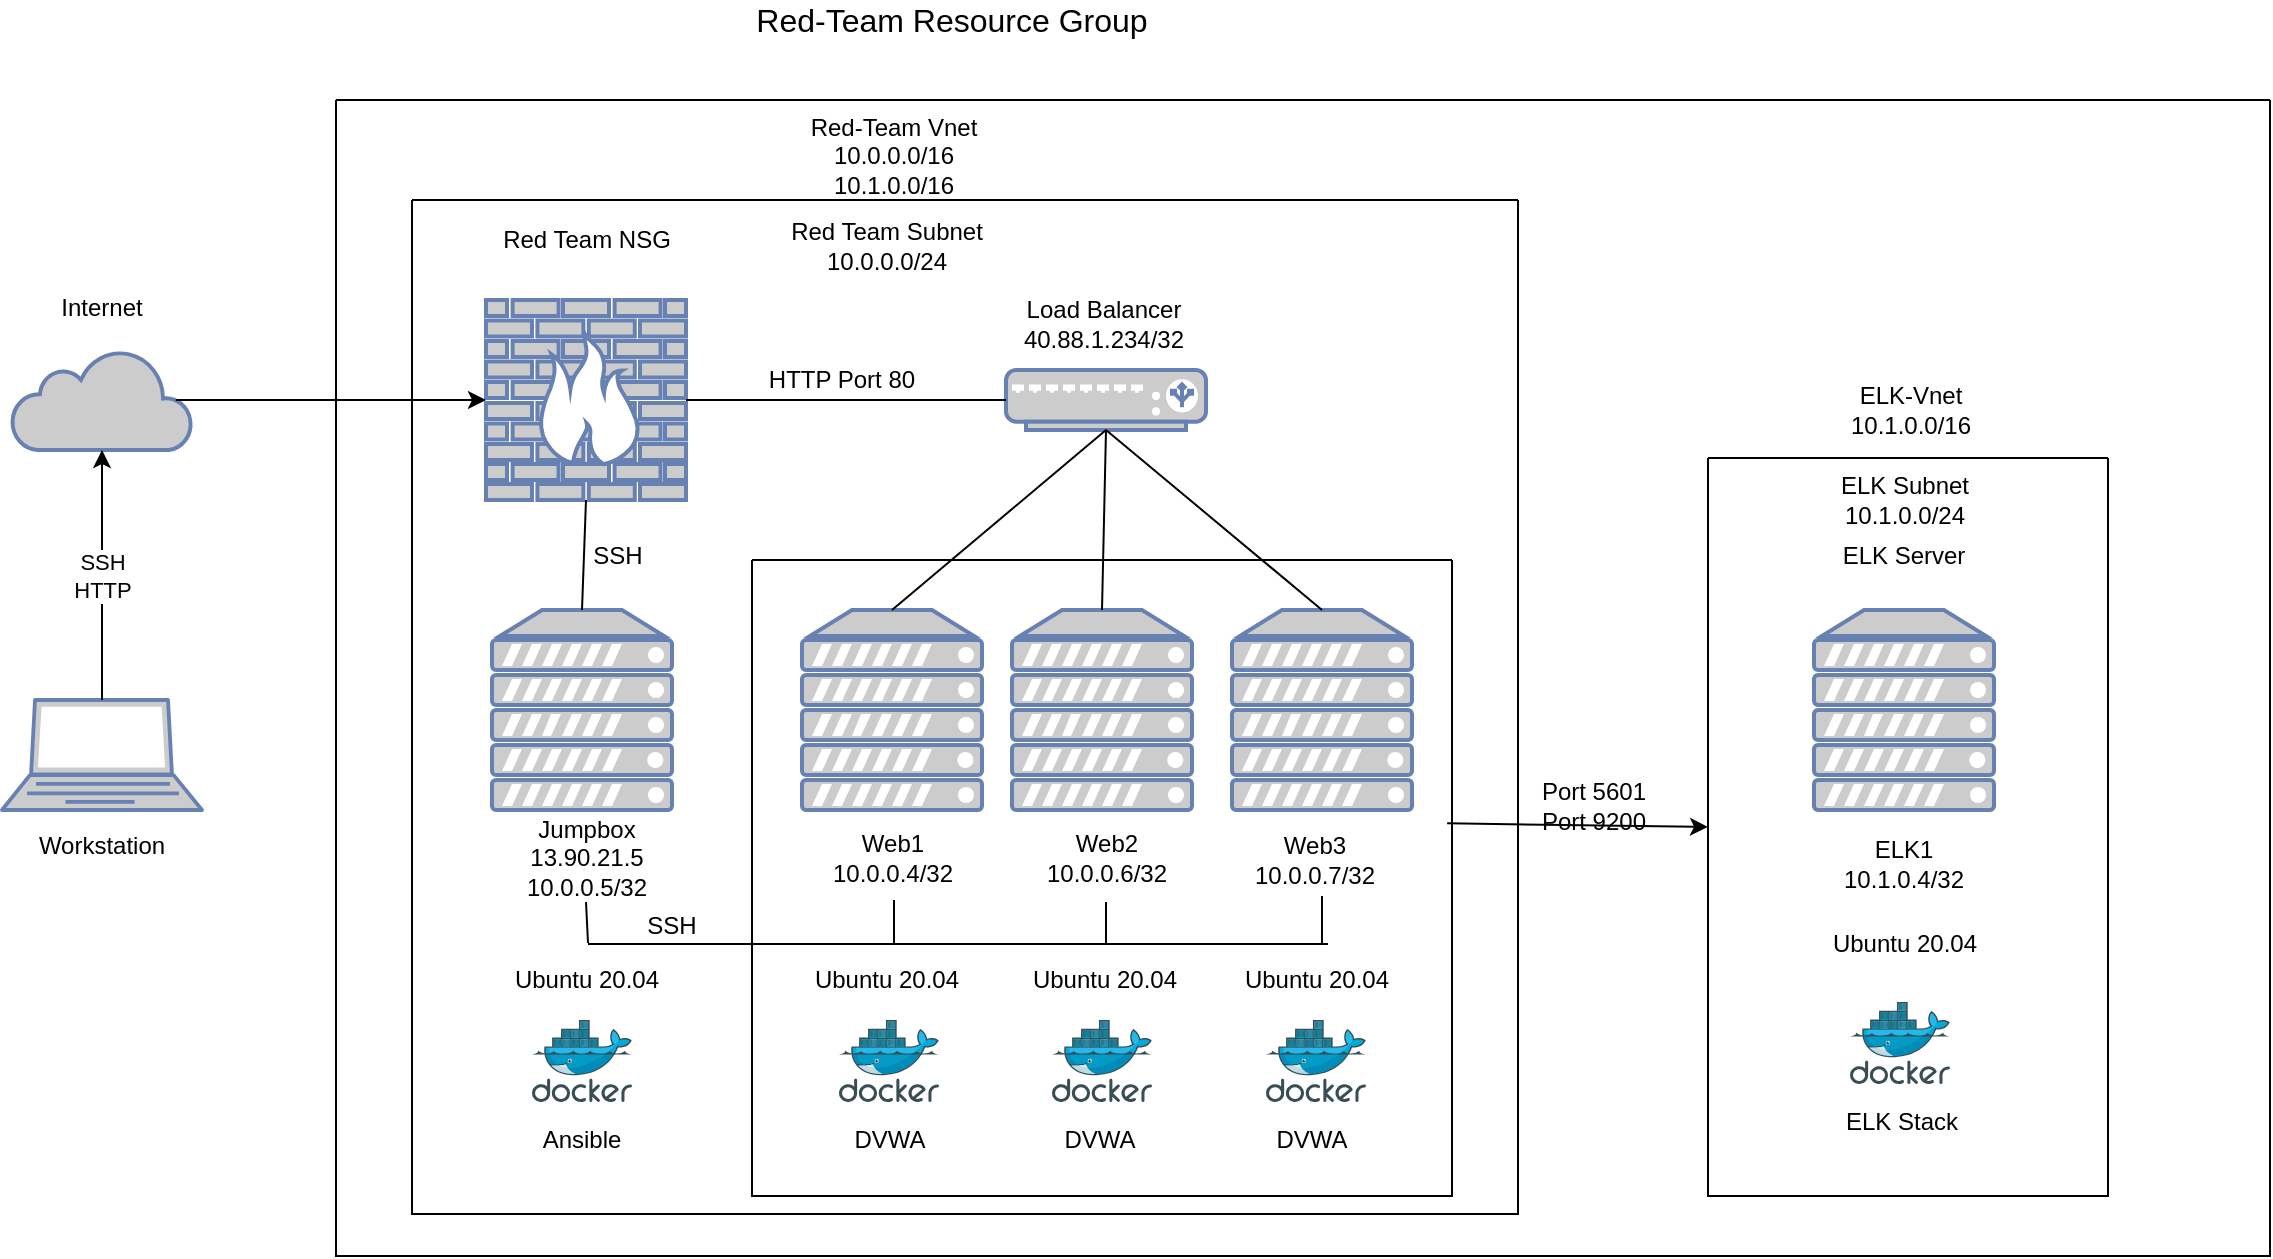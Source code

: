 <mxfile version="14.9.5" type="device"><diagram id="fCRVLdw0TzMrYgYI5Q6V" name="Page-1"><mxGraphModel dx="1574" dy="764" grid="0" gridSize="10" guides="1" tooltips="1" connect="1" arrows="1" fold="1" page="1" pageScale="1" pageWidth="850" pageHeight="1100" math="0" shadow="0"><root><mxCell id="0"/><mxCell id="1" parent="0"/><mxCell id="DUCf_NBqnFPknWxyIbJT-2" value="" style="swimlane;startSize=0;" parent="1" vertex="1"><mxGeometry x="252" y="110" width="967" height="578" as="geometry"/></mxCell><mxCell id="DUCf_NBqnFPknWxyIbJT-11" value="" style="fontColor=#0066CC;verticalAlign=top;verticalLabelPosition=bottom;labelPosition=center;align=center;html=1;outlineConnect=0;fillColor=#CCCCCC;strokeColor=#6881B3;gradientColor=none;gradientDirection=north;strokeWidth=2;shape=mxgraph.networks.firewall;" parent="DUCf_NBqnFPknWxyIbJT-2" vertex="1"><mxGeometry x="75" y="100" width="100" height="100" as="geometry"/></mxCell><mxCell id="DUCf_NBqnFPknWxyIbJT-15" value="" style="fontColor=#0066CC;verticalAlign=top;verticalLabelPosition=bottom;labelPosition=center;align=center;html=1;outlineConnect=0;fillColor=#CCCCCC;strokeColor=#6881B3;gradientColor=none;gradientDirection=north;strokeWidth=2;shape=mxgraph.networks.load_balancer;" parent="DUCf_NBqnFPknWxyIbJT-2" vertex="1"><mxGeometry x="335" y="135" width="100" height="30" as="geometry"/></mxCell><mxCell id="DUCf_NBqnFPknWxyIbJT-27" value="" style="endArrow=none;html=1;entryX=0;entryY=0.5;entryDx=0;entryDy=0;entryPerimeter=0;exitX=1;exitY=0.5;exitDx=0;exitDy=0;exitPerimeter=0;" parent="DUCf_NBqnFPknWxyIbJT-2" source="DUCf_NBqnFPknWxyIbJT-11" target="DUCf_NBqnFPknWxyIbJT-15" edge="1"><mxGeometry width="50" height="50" relative="1" as="geometry"><mxPoint x="210" y="170" as="sourcePoint"/><mxPoint x="260" y="120" as="targetPoint"/></mxGeometry></mxCell><mxCell id="DUCf_NBqnFPknWxyIbJT-32" value="Red Team NSG" style="text;html=1;strokeColor=none;fillColor=none;align=center;verticalAlign=middle;whiteSpace=wrap;rounded=0;fontSize=12;" parent="DUCf_NBqnFPknWxyIbJT-2" vertex="1"><mxGeometry x="54.5" y="60" width="141" height="20" as="geometry"/></mxCell><mxCell id="DUCf_NBqnFPknWxyIbJT-34" value="Jumpbox&lt;br&gt;13.90.21.5&lt;br&gt;10.0.0.5/32" style="text;html=1;strokeColor=none;fillColor=none;align=center;verticalAlign=middle;whiteSpace=wrap;rounded=0;fontSize=12;" parent="DUCf_NBqnFPknWxyIbJT-2" vertex="1"><mxGeometry x="81.5" y="369" width="87" height="20" as="geometry"/></mxCell><mxCell id="DUCf_NBqnFPknWxyIbJT-35" value="Web1&lt;br&gt;10.0.0.4/32" style="text;html=1;strokeColor=none;fillColor=none;align=center;verticalAlign=middle;whiteSpace=wrap;rounded=0;fontSize=12;" parent="DUCf_NBqnFPknWxyIbJT-2" vertex="1"><mxGeometry x="237" y="369" width="83" height="20" as="geometry"/></mxCell><mxCell id="DUCf_NBqnFPknWxyIbJT-36" value="Web2&lt;br&gt;10.0.0.6/32" style="text;html=1;strokeColor=none;fillColor=none;align=center;verticalAlign=middle;whiteSpace=wrap;rounded=0;fontSize=12;" parent="DUCf_NBqnFPknWxyIbJT-2" vertex="1"><mxGeometry x="343.5" y="369" width="83" height="20" as="geometry"/></mxCell><mxCell id="DUCf_NBqnFPknWxyIbJT-33" value="Load Balancer&lt;br&gt;40.88.1.234/32" style="text;html=1;strokeColor=none;fillColor=none;align=center;verticalAlign=middle;whiteSpace=wrap;rounded=0;fontSize=12;" parent="DUCf_NBqnFPknWxyIbJT-2" vertex="1"><mxGeometry x="335" y="102" width="98" height="20" as="geometry"/></mxCell><mxCell id="DUCf_NBqnFPknWxyIbJT-38" value="Red-Team Vnet&lt;br&gt;10.0.0.0/16&lt;br&gt;10.1.0.0/16" style="text;html=1;strokeColor=none;fillColor=none;align=center;verticalAlign=middle;whiteSpace=wrap;rounded=0;fontSize=12;" parent="DUCf_NBqnFPknWxyIbJT-2" vertex="1"><mxGeometry x="225.5" y="18" width="106" height="20" as="geometry"/></mxCell><mxCell id="DUCf_NBqnFPknWxyIbJT-41" value="Red Team Subnet&lt;br&gt;10.0.0.0/24" style="text;html=1;strokeColor=none;fillColor=none;align=center;verticalAlign=middle;whiteSpace=wrap;rounded=0;fontSize=12;" parent="DUCf_NBqnFPknWxyIbJT-2" vertex="1"><mxGeometry x="219" y="63" width="112.5" height="20" as="geometry"/></mxCell><mxCell id="DUCf_NBqnFPknWxyIbJT-42" value="" style="aspect=fixed;html=1;points=[];align=center;image;fontSize=12;image=img/lib/mscae/Docker.svg;" parent="DUCf_NBqnFPknWxyIbJT-2" vertex="1"><mxGeometry x="98" y="460" width="50" height="41" as="geometry"/></mxCell><mxCell id="DUCf_NBqnFPknWxyIbJT-53" value="SSH" style="text;html=1;strokeColor=none;fillColor=none;align=center;verticalAlign=middle;whiteSpace=wrap;rounded=0;fontSize=12;" parent="DUCf_NBqnFPknWxyIbJT-2" vertex="1"><mxGeometry x="121" y="218" width="40" height="20" as="geometry"/></mxCell><mxCell id="DUCf_NBqnFPknWxyIbJT-54" value="" style="line;strokeWidth=1;html=1;perimeter=backbonePerimeter;points=[];outlineConnect=0;fontSize=12;" parent="DUCf_NBqnFPknWxyIbJT-2" vertex="1"><mxGeometry x="126" y="417" width="370" height="10" as="geometry"/></mxCell><mxCell id="DUCf_NBqnFPknWxyIbJT-55" value="" style="endArrow=none;html=1;fontSize=12;" parent="DUCf_NBqnFPknWxyIbJT-2" source="DUCf_NBqnFPknWxyIbJT-54" edge="1"><mxGeometry width="50" height="50" relative="1" as="geometry"><mxPoint x="149" y="157" as="sourcePoint"/><mxPoint x="125" y="401" as="targetPoint"/></mxGeometry></mxCell><mxCell id="DUCf_NBqnFPknWxyIbJT-56" value="" style="endArrow=none;html=1;fontSize=12;" parent="DUCf_NBqnFPknWxyIbJT-2" source="DUCf_NBqnFPknWxyIbJT-54" edge="1"><mxGeometry width="50" height="50" relative="1" as="geometry"><mxPoint x="149" y="157" as="sourcePoint"/><mxPoint x="279" y="400" as="targetPoint"/></mxGeometry></mxCell><mxCell id="DUCf_NBqnFPknWxyIbJT-57" value="" style="endArrow=none;html=1;fontSize=12;" parent="DUCf_NBqnFPknWxyIbJT-2" source="DUCf_NBqnFPknWxyIbJT-54" edge="1"><mxGeometry width="50" height="50" relative="1" as="geometry"><mxPoint x="149" y="157" as="sourcePoint"/><mxPoint x="385" y="401" as="targetPoint"/></mxGeometry></mxCell><mxCell id="DUCf_NBqnFPknWxyIbJT-59" value="SSH" style="text;html=1;strokeColor=none;fillColor=none;align=center;verticalAlign=middle;whiteSpace=wrap;rounded=0;fontSize=12;" parent="DUCf_NBqnFPknWxyIbJT-2" vertex="1"><mxGeometry x="148" y="403" width="40" height="20" as="geometry"/></mxCell><mxCell id="DUCf_NBqnFPknWxyIbJT-60" value="Ansible" style="text;html=1;strokeColor=none;fillColor=none;align=center;verticalAlign=middle;whiteSpace=wrap;rounded=0;fontSize=12;" parent="DUCf_NBqnFPknWxyIbJT-2" vertex="1"><mxGeometry x="103" y="510" width="40" height="20" as="geometry"/></mxCell><mxCell id="DUCf_NBqnFPknWxyIbJT-65" value="" style="aspect=fixed;html=1;points=[];align=center;image;fontSize=12;image=img/lib/mscae/Docker.svg;" parent="DUCf_NBqnFPknWxyIbJT-2" vertex="1"><mxGeometry x="251.5" y="460" width="50" height="41" as="geometry"/></mxCell><mxCell id="DUCf_NBqnFPknWxyIbJT-66" value="" style="aspect=fixed;html=1;points=[];align=center;image;fontSize=12;image=img/lib/mscae/Docker.svg;" parent="DUCf_NBqnFPknWxyIbJT-2" vertex="1"><mxGeometry x="358" y="460" width="50" height="41" as="geometry"/></mxCell><mxCell id="DUCf_NBqnFPknWxyIbJT-67" value="" style="aspect=fixed;html=1;points=[];align=center;image;fontSize=12;image=img/lib/mscae/Docker.svg;" parent="DUCf_NBqnFPknWxyIbJT-2" vertex="1"><mxGeometry x="465" y="460" width="50" height="41" as="geometry"/></mxCell><mxCell id="DUCf_NBqnFPknWxyIbJT-68" value="DVWA" style="text;html=1;strokeColor=none;fillColor=none;align=center;verticalAlign=middle;whiteSpace=wrap;rounded=0;fontSize=12;" parent="DUCf_NBqnFPknWxyIbJT-2" vertex="1"><mxGeometry x="256.5" y="510" width="40" height="20" as="geometry"/></mxCell><mxCell id="DUCf_NBqnFPknWxyIbJT-69" value="DVWA" style="text;html=1;strokeColor=none;fillColor=none;align=center;verticalAlign=middle;whiteSpace=wrap;rounded=0;fontSize=12;" parent="DUCf_NBqnFPknWxyIbJT-2" vertex="1"><mxGeometry x="362" y="510" width="40" height="20" as="geometry"/></mxCell><mxCell id="DUCf_NBqnFPknWxyIbJT-70" value="DVWA" style="text;html=1;strokeColor=none;fillColor=none;align=center;verticalAlign=middle;whiteSpace=wrap;rounded=0;fontSize=12;" parent="DUCf_NBqnFPknWxyIbJT-2" vertex="1"><mxGeometry x="468" y="510" width="40" height="20" as="geometry"/></mxCell><mxCell id="SYQ5Ir4hsUO3zGL5297i-2" value="" style="fontColor=#0066CC;verticalAlign=top;verticalLabelPosition=bottom;labelPosition=center;align=center;html=1;outlineConnect=0;fillColor=#CCCCCC;strokeColor=#6881B3;gradientColor=none;gradientDirection=north;strokeWidth=2;shape=mxgraph.networks.server;" vertex="1" parent="DUCf_NBqnFPknWxyIbJT-2"><mxGeometry x="739" y="255" width="90" height="100" as="geometry"/></mxCell><mxCell id="SYQ5Ir4hsUO3zGL5297i-4" value="ELK Server" style="text;html=1;strokeColor=none;fillColor=none;align=center;verticalAlign=middle;whiteSpace=wrap;rounded=0;" vertex="1" parent="DUCf_NBqnFPknWxyIbJT-2"><mxGeometry x="747" y="218" width="74" height="20" as="geometry"/></mxCell><mxCell id="SYQ5Ir4hsUO3zGL5297i-5" value="ELK1&lt;br&gt;10.1.0.4/32" style="text;html=1;strokeColor=none;fillColor=none;align=center;verticalAlign=middle;whiteSpace=wrap;rounded=0;" vertex="1" parent="DUCf_NBqnFPknWxyIbJT-2"><mxGeometry x="747" y="372" width="74" height="20" as="geometry"/></mxCell><mxCell id="SYQ5Ir4hsUO3zGL5297i-6" value="" style="aspect=fixed;html=1;points=[];align=center;image;fontSize=12;image=img/lib/mscae/Docker.svg;" vertex="1" parent="DUCf_NBqnFPknWxyIbJT-2"><mxGeometry x="757" y="451" width="50" height="41" as="geometry"/></mxCell><mxCell id="SYQ5Ir4hsUO3zGL5297i-7" value="ELK Stack" style="text;html=1;strokeColor=none;fillColor=none;align=center;verticalAlign=middle;whiteSpace=wrap;rounded=0;" vertex="1" parent="DUCf_NBqnFPknWxyIbJT-2"><mxGeometry x="745" y="501" width="76" height="20" as="geometry"/></mxCell><mxCell id="SYQ5Ir4hsUO3zGL5297i-10" value="Port 5601&lt;br&gt;Port 9200&lt;br&gt;" style="text;html=1;strokeColor=none;fillColor=none;align=center;verticalAlign=middle;whiteSpace=wrap;rounded=0;" vertex="1" parent="DUCf_NBqnFPknWxyIbJT-2"><mxGeometry x="589" y="343" width="80" height="20" as="geometry"/></mxCell><mxCell id="SYQ5Ir4hsUO3zGL5297i-11" value="ELK-Vnet&lt;br&gt;10.1.0.0/16" style="text;html=1;strokeColor=none;fillColor=none;align=center;verticalAlign=middle;whiteSpace=wrap;rounded=0;" vertex="1" parent="DUCf_NBqnFPknWxyIbJT-2"><mxGeometry x="720" y="145" width="135" height="20" as="geometry"/></mxCell><mxCell id="SYQ5Ir4hsUO3zGL5297i-12" value="ELK Subnet&lt;br&gt;10.1.0.0/24" style="text;html=1;strokeColor=none;fillColor=none;align=center;verticalAlign=middle;whiteSpace=wrap;rounded=0;" vertex="1" parent="DUCf_NBqnFPknWxyIbJT-2"><mxGeometry x="733.5" y="190" width="101" height="20" as="geometry"/></mxCell><mxCell id="SYQ5Ir4hsUO3zGL5297i-16" value="Ubuntu 20.04" style="text;html=1;strokeColor=none;fillColor=none;align=center;verticalAlign=middle;whiteSpace=wrap;rounded=0;" vertex="1" parent="DUCf_NBqnFPknWxyIbJT-2"><mxGeometry x="71.5" y="430" width="107" height="20" as="geometry"/></mxCell><mxCell id="SYQ5Ir4hsUO3zGL5297i-17" value="Ubuntu 20.04" style="text;html=1;strokeColor=none;fillColor=none;align=center;verticalAlign=middle;whiteSpace=wrap;rounded=0;" vertex="1" parent="DUCf_NBqnFPknWxyIbJT-2"><mxGeometry x="221.75" y="430" width="107" height="20" as="geometry"/></mxCell><mxCell id="SYQ5Ir4hsUO3zGL5297i-18" value="Ubuntu 20.04" style="text;html=1;strokeColor=none;fillColor=none;align=center;verticalAlign=middle;whiteSpace=wrap;rounded=0;" vertex="1" parent="DUCf_NBqnFPknWxyIbJT-2"><mxGeometry x="330.5" y="430" width="107" height="20" as="geometry"/></mxCell><mxCell id="SYQ5Ir4hsUO3zGL5297i-19" value="Ubuntu 20.04" style="text;html=1;strokeColor=none;fillColor=none;align=center;verticalAlign=middle;whiteSpace=wrap;rounded=0;" vertex="1" parent="DUCf_NBqnFPknWxyIbJT-2"><mxGeometry x="436.5" y="430" width="107" height="20" as="geometry"/></mxCell><mxCell id="SYQ5Ir4hsUO3zGL5297i-20" value="Ubuntu 20.04" style="text;html=1;strokeColor=none;fillColor=none;align=center;verticalAlign=middle;whiteSpace=wrap;rounded=0;" vertex="1" parent="DUCf_NBqnFPknWxyIbJT-2"><mxGeometry x="730.5" y="412" width="107" height="20" as="geometry"/></mxCell><mxCell id="DUCf_NBqnFPknWxyIbJT-3" value="" style="swimlane;startSize=0;" parent="1" vertex="1"><mxGeometry x="290" y="160" width="553" height="507" as="geometry"/></mxCell><mxCell id="DUCf_NBqnFPknWxyIbJT-14" value="" style="fontColor=#0066CC;verticalAlign=top;verticalLabelPosition=bottom;labelPosition=center;align=center;html=1;outlineConnect=0;fillColor=#CCCCCC;strokeColor=#6881B3;gradientColor=none;gradientDirection=north;strokeWidth=2;shape=mxgraph.networks.server;" parent="DUCf_NBqnFPknWxyIbJT-3" vertex="1"><mxGeometry x="40" y="205" width="90" height="100" as="geometry"/></mxCell><mxCell id="DUCf_NBqnFPknWxyIbJT-16" value="" style="fontColor=#0066CC;verticalAlign=top;verticalLabelPosition=bottom;labelPosition=center;align=center;html=1;outlineConnect=0;fillColor=#CCCCCC;strokeColor=#6881B3;gradientColor=none;gradientDirection=north;strokeWidth=2;shape=mxgraph.networks.server;" parent="DUCf_NBqnFPknWxyIbJT-3" vertex="1"><mxGeometry x="195" y="205" width="90" height="100" as="geometry"/></mxCell><mxCell id="DUCf_NBqnFPknWxyIbJT-17" value="" style="fontColor=#0066CC;verticalAlign=top;verticalLabelPosition=bottom;labelPosition=center;align=center;html=1;outlineConnect=0;fillColor=#CCCCCC;strokeColor=#6881B3;gradientColor=none;gradientDirection=north;strokeWidth=2;shape=mxgraph.networks.server;" parent="DUCf_NBqnFPknWxyIbJT-3" vertex="1"><mxGeometry x="300" y="205" width="90" height="100" as="geometry"/></mxCell><mxCell id="DUCf_NBqnFPknWxyIbJT-18" value="" style="fontColor=#0066CC;verticalAlign=top;verticalLabelPosition=bottom;labelPosition=center;align=center;html=1;outlineConnect=0;fillColor=#CCCCCC;strokeColor=#6881B3;gradientColor=none;gradientDirection=north;strokeWidth=2;shape=mxgraph.networks.server;" parent="DUCf_NBqnFPknWxyIbJT-3" vertex="1"><mxGeometry x="410" y="205" width="90" height="100" as="geometry"/></mxCell><mxCell id="DUCf_NBqnFPknWxyIbJT-12" value="" style="fontColor=#0066CC;verticalAlign=top;verticalLabelPosition=bottom;labelPosition=center;align=center;html=1;outlineConnect=0;fillColor=#CCCCCC;strokeColor=#6881B3;gradientColor=none;gradientDirection=north;strokeWidth=2;shape=mxgraph.networks.laptop;" parent="1" vertex="1"><mxGeometry x="85" y="410" width="100" height="55" as="geometry"/></mxCell><mxCell id="DUCf_NBqnFPknWxyIbJT-13" value="" style="html=1;outlineConnect=0;fillColor=#CCCCCC;strokeColor=#6881B3;gradientColor=none;gradientDirection=north;strokeWidth=2;shape=mxgraph.networks.cloud;fontColor=#ffffff;" parent="1" vertex="1"><mxGeometry x="90" y="235" width="90" height="50" as="geometry"/></mxCell><mxCell id="DUCf_NBqnFPknWxyIbJT-19" value="" style="swimlane;startSize=0;" parent="1" vertex="1"><mxGeometry x="460" y="340" width="350" height="318" as="geometry"/></mxCell><mxCell id="DUCf_NBqnFPknWxyIbJT-20" value="" style="endArrow=none;html=1;entryX=0.5;entryY=1;entryDx=0;entryDy=0;entryPerimeter=0;exitX=0.5;exitY=0;exitDx=0;exitDy=0;exitPerimeter=0;" parent="1" source="DUCf_NBqnFPknWxyIbJT-14" target="DUCf_NBqnFPknWxyIbJT-11" edge="1"><mxGeometry width="50" height="50" relative="1" as="geometry"><mxPoint x="400" y="420" as="sourcePoint"/><mxPoint x="450" y="370" as="targetPoint"/></mxGeometry></mxCell><mxCell id="DUCf_NBqnFPknWxyIbJT-21" value="" style="endArrow=classic;html=1;entryX=0.5;entryY=1;entryDx=0;entryDy=0;entryPerimeter=0;exitX=0.5;exitY=0;exitDx=0;exitDy=0;exitPerimeter=0;" parent="1" source="DUCf_NBqnFPknWxyIbJT-12" target="DUCf_NBqnFPknWxyIbJT-13" edge="1"><mxGeometry relative="1" as="geometry"><mxPoint x="85" y="350" as="sourcePoint"/><mxPoint x="185" y="350" as="targetPoint"/><Array as="points"><mxPoint x="135" y="350"/></Array></mxGeometry></mxCell><mxCell id="DUCf_NBqnFPknWxyIbJT-22" value="SSH&lt;br&gt;HTTP" style="edgeLabel;resizable=0;html=1;align=center;verticalAlign=middle;" parent="DUCf_NBqnFPknWxyIbJT-21" connectable="0" vertex="1"><mxGeometry relative="1" as="geometry"/></mxCell><mxCell id="DUCf_NBqnFPknWxyIbJT-24" value="" style="endArrow=classic;html=1;entryX=0;entryY=0.5;entryDx=0;entryDy=0;entryPerimeter=0;exitX=0.91;exitY=0.5;exitDx=0;exitDy=0;exitPerimeter=0;" parent="1" source="DUCf_NBqnFPknWxyIbJT-13" target="DUCf_NBqnFPknWxyIbJT-11" edge="1"><mxGeometry relative="1" as="geometry"><mxPoint x="180" y="259.5" as="sourcePoint"/><mxPoint x="280" y="259.5" as="targetPoint"/><Array as="points"/></mxGeometry></mxCell><mxCell id="DUCf_NBqnFPknWxyIbJT-28" value="Internet" style="text;html=1;strokeColor=none;fillColor=none;align=center;verticalAlign=middle;whiteSpace=wrap;rounded=0;" parent="1" vertex="1"><mxGeometry x="115" y="204" width="40" height="20" as="geometry"/></mxCell><mxCell id="DUCf_NBqnFPknWxyIbJT-30" value="Workstation" style="text;html=1;strokeColor=none;fillColor=none;align=center;verticalAlign=middle;whiteSpace=wrap;rounded=0;" parent="1" vertex="1"><mxGeometry x="115" y="473" width="40" height="20" as="geometry"/></mxCell><mxCell id="DUCf_NBqnFPknWxyIbJT-31" value="Red-Team Resource Group" style="text;html=1;strokeColor=none;fillColor=none;align=center;verticalAlign=middle;whiteSpace=wrap;rounded=0;fontSize=16;" parent="1" vertex="1"><mxGeometry x="455" y="60" width="210" height="20" as="geometry"/></mxCell><mxCell id="DUCf_NBqnFPknWxyIbJT-37" value="Web3&lt;br&gt;10.0.0.7/32" style="text;html=1;strokeColor=none;fillColor=none;align=center;verticalAlign=middle;whiteSpace=wrap;rounded=0;fontSize=12;" parent="1" vertex="1"><mxGeometry x="700" y="480" width="83" height="20" as="geometry"/></mxCell><mxCell id="DUCf_NBqnFPknWxyIbJT-43" value="HTTP Port 80" style="text;html=1;strokeColor=none;fillColor=none;align=center;verticalAlign=middle;whiteSpace=wrap;rounded=0;fontSize=12;" parent="1" vertex="1"><mxGeometry x="466" y="240" width="78" height="20" as="geometry"/></mxCell><mxCell id="DUCf_NBqnFPknWxyIbJT-58" value="" style="endArrow=none;html=1;fontSize=12;entryX=0.542;entryY=1.4;entryDx=0;entryDy=0;entryPerimeter=0;" parent="1" source="DUCf_NBqnFPknWxyIbJT-54" target="DUCf_NBqnFPknWxyIbJT-37" edge="1"><mxGeometry width="50" height="50" relative="1" as="geometry"><mxPoint x="399" y="267" as="sourcePoint"/><mxPoint x="449" y="217" as="targetPoint"/></mxGeometry></mxCell><mxCell id="DUCf_NBqnFPknWxyIbJT-62" value="" style="endArrow=none;html=1;fontSize=12;entryX=0.5;entryY=1;entryDx=0;entryDy=0;entryPerimeter=0;exitX=0.5;exitY=0;exitDx=0;exitDy=0;exitPerimeter=0;" parent="1" source="DUCf_NBqnFPknWxyIbJT-16" target="DUCf_NBqnFPknWxyIbJT-15" edge="1"><mxGeometry width="50" height="50" relative="1" as="geometry"><mxPoint x="399" y="577" as="sourcePoint"/><mxPoint x="449" y="527" as="targetPoint"/></mxGeometry></mxCell><mxCell id="DUCf_NBqnFPknWxyIbJT-63" value="" style="endArrow=none;html=1;fontSize=12;entryX=0.5;entryY=0;entryDx=0;entryDy=0;entryPerimeter=0;exitX=0.5;exitY=1;exitDx=0;exitDy=0;exitPerimeter=0;" parent="1" source="DUCf_NBqnFPknWxyIbJT-15" target="DUCf_NBqnFPknWxyIbJT-17" edge="1"><mxGeometry width="50" height="50" relative="1" as="geometry"><mxPoint x="399" y="577" as="sourcePoint"/><mxPoint x="449" y="527" as="targetPoint"/></mxGeometry></mxCell><mxCell id="DUCf_NBqnFPknWxyIbJT-64" value="" style="endArrow=none;html=1;fontSize=12;entryX=0.5;entryY=1;entryDx=0;entryDy=0;entryPerimeter=0;exitX=0.5;exitY=0;exitDx=0;exitDy=0;exitPerimeter=0;" parent="1" source="DUCf_NBqnFPknWxyIbJT-18" target="DUCf_NBqnFPknWxyIbJT-15" edge="1"><mxGeometry width="50" height="50" relative="1" as="geometry"><mxPoint x="399" y="577" as="sourcePoint"/><mxPoint x="449" y="527" as="targetPoint"/></mxGeometry></mxCell><mxCell id="SYQ5Ir4hsUO3zGL5297i-3" value="" style="swimlane;startSize=0;" vertex="1" parent="1"><mxGeometry x="938" y="289" width="200" height="369" as="geometry"/></mxCell><mxCell id="SYQ5Ir4hsUO3zGL5297i-9" value="" style="endArrow=classic;html=1;entryX=0;entryY=0.5;entryDx=0;entryDy=0;exitX=0.993;exitY=0.414;exitDx=0;exitDy=0;exitPerimeter=0;" edge="1" parent="1" source="DUCf_NBqnFPknWxyIbJT-19" target="SYQ5Ir4hsUO3zGL5297i-3"><mxGeometry width="50" height="50" relative="1" as="geometry"><mxPoint x="450" y="389" as="sourcePoint"/><mxPoint x="500" y="339" as="targetPoint"/></mxGeometry></mxCell></root></mxGraphModel></diagram></mxfile>